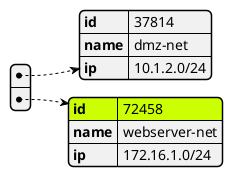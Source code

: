 @startjson
#highlight "1" / "id"
[
    {
       "id":"37814",
       "name":"dmz-net",
       "ip":"10.1.2.0/24"
    },
    {
       "id":"72458",
       "name":"webserver-net",
       "ip":"172.16.1.0/24"
    }
]
@endjson
